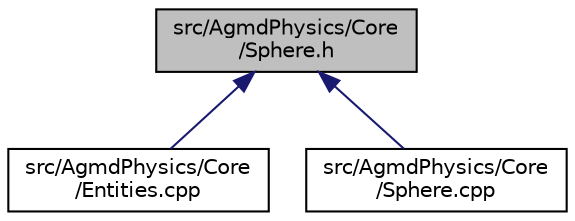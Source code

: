 digraph "src/AgmdPhysics/Core/Sphere.h"
{
  edge [fontname="Helvetica",fontsize="10",labelfontname="Helvetica",labelfontsize="10"];
  node [fontname="Helvetica",fontsize="10",shape=record];
  Node1 [label="src/AgmdPhysics/Core\l/Sphere.h",height=0.2,width=0.4,color="black", fillcolor="grey75", style="filled" fontcolor="black"];
  Node1 -> Node2 [dir="back",color="midnightblue",fontsize="10",style="solid"];
  Node2 [label="src/AgmdPhysics/Core\l/Entities.cpp",height=0.2,width=0.4,color="black", fillcolor="white", style="filled",URL="$_agmd_physics_2_core_2_entities_8cpp.html"];
  Node1 -> Node3 [dir="back",color="midnightblue",fontsize="10",style="solid"];
  Node3 [label="src/AgmdPhysics/Core\l/Sphere.cpp",height=0.2,width=0.4,color="black", fillcolor="white", style="filled",URL="$_sphere_8cpp.html"];
}
